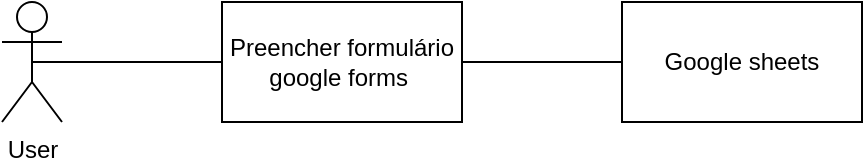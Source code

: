 <mxfile version="20.3.7" type="github">
  <diagram id="a8z16C7fn5tGmQavF2Q3" name="Page-1">
    <mxGraphModel dx="868" dy="493" grid="1" gridSize="10" guides="1" tooltips="1" connect="1" arrows="1" fold="1" page="1" pageScale="1" pageWidth="850" pageHeight="1100" math="0" shadow="0">
      <root>
        <mxCell id="0" />
        <mxCell id="1" parent="0" />
        <mxCell id="DURIUHNlFWYkpHxzWE2k-3" style="edgeStyle=orthogonalEdgeStyle;rounded=0;orthogonalLoop=1;jettySize=auto;html=1;exitX=0.5;exitY=0.5;exitDx=0;exitDy=0;exitPerimeter=0;endArrow=none;endFill=0;" edge="1" parent="1" source="DURIUHNlFWYkpHxzWE2k-1" target="DURIUHNlFWYkpHxzWE2k-2">
          <mxGeometry relative="1" as="geometry" />
        </mxCell>
        <mxCell id="DURIUHNlFWYkpHxzWE2k-1" value="User" style="shape=umlActor;verticalLabelPosition=bottom;verticalAlign=top;html=1;outlineConnect=0;" vertex="1" parent="1">
          <mxGeometry x="70" y="230" width="30" height="60" as="geometry" />
        </mxCell>
        <mxCell id="DURIUHNlFWYkpHxzWE2k-5" style="edgeStyle=orthogonalEdgeStyle;rounded=0;orthogonalLoop=1;jettySize=auto;html=1;exitX=1;exitY=0.5;exitDx=0;exitDy=0;endArrow=none;endFill=0;" edge="1" parent="1" source="DURIUHNlFWYkpHxzWE2k-2" target="DURIUHNlFWYkpHxzWE2k-4">
          <mxGeometry relative="1" as="geometry" />
        </mxCell>
        <mxCell id="DURIUHNlFWYkpHxzWE2k-2" value="Preencher formulário google forms&amp;nbsp;" style="rounded=0;whiteSpace=wrap;html=1;" vertex="1" parent="1">
          <mxGeometry x="180" y="230" width="120" height="60" as="geometry" />
        </mxCell>
        <mxCell id="DURIUHNlFWYkpHxzWE2k-4" value="Google sheets" style="rounded=0;whiteSpace=wrap;html=1;" vertex="1" parent="1">
          <mxGeometry x="380" y="230" width="120" height="60" as="geometry" />
        </mxCell>
      </root>
    </mxGraphModel>
  </diagram>
</mxfile>
